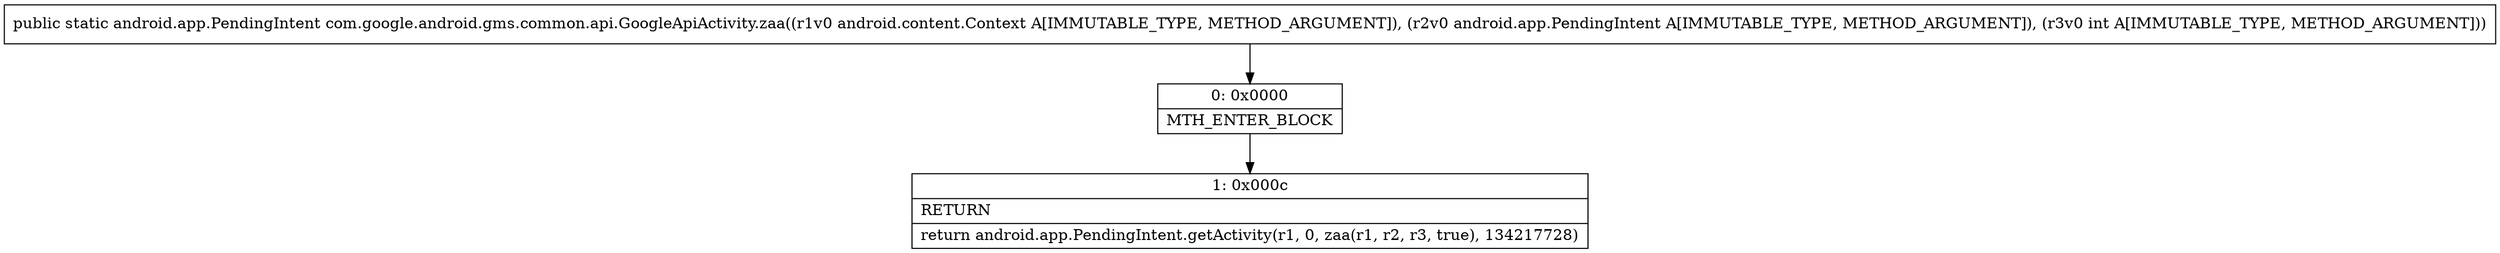 digraph "CFG forcom.google.android.gms.common.api.GoogleApiActivity.zaa(Landroid\/content\/Context;Landroid\/app\/PendingIntent;I)Landroid\/app\/PendingIntent;" {
Node_0 [shape=record,label="{0\:\ 0x0000|MTH_ENTER_BLOCK\l}"];
Node_1 [shape=record,label="{1\:\ 0x000c|RETURN\l|return android.app.PendingIntent.getActivity(r1, 0, zaa(r1, r2, r3, true), 134217728)\l}"];
MethodNode[shape=record,label="{public static android.app.PendingIntent com.google.android.gms.common.api.GoogleApiActivity.zaa((r1v0 android.content.Context A[IMMUTABLE_TYPE, METHOD_ARGUMENT]), (r2v0 android.app.PendingIntent A[IMMUTABLE_TYPE, METHOD_ARGUMENT]), (r3v0 int A[IMMUTABLE_TYPE, METHOD_ARGUMENT])) }"];
MethodNode -> Node_0;
Node_0 -> Node_1;
}

